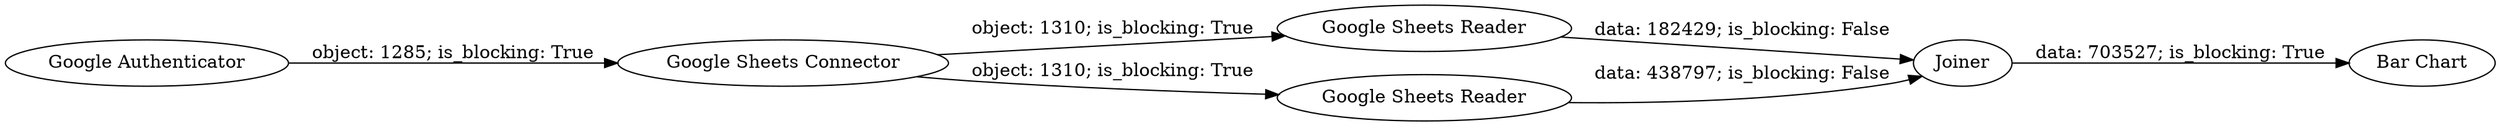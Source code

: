 digraph {
	"6998826758974304679_2" [label="Google Sheets Reader"]
	"6998826758974304679_8" [label=Joiner]
	"6998826758974304679_1" [label="Google Authenticator"]
	"6998826758974304679_12" [label="Bar Chart"]
	"6998826758974304679_5" [label="Google Sheets Connector"]
	"6998826758974304679_7" [label="Google Sheets Reader"]
	"6998826758974304679_8" -> "6998826758974304679_12" [label="data: 703527; is_blocking: True"]
	"6998826758974304679_2" -> "6998826758974304679_8" [label="data: 182429; is_blocking: False"]
	"6998826758974304679_5" -> "6998826758974304679_7" [label="object: 1310; is_blocking: True"]
	"6998826758974304679_1" -> "6998826758974304679_5" [label="object: 1285; is_blocking: True"]
	"6998826758974304679_5" -> "6998826758974304679_2" [label="object: 1310; is_blocking: True"]
	"6998826758974304679_7" -> "6998826758974304679_8" [label="data: 438797; is_blocking: False"]
	rankdir=LR
}

